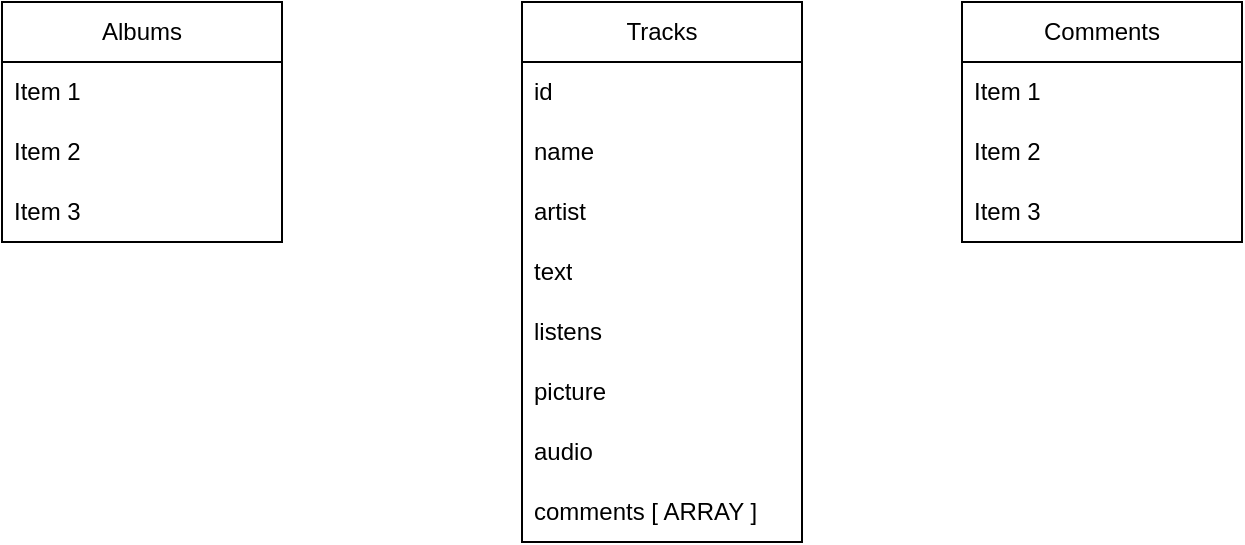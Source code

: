 <mxfile version="22.0.0" type="github">
  <diagram name="Страница — 1" id="BsvFJUhxQ8sqZDMopN1O">
    <mxGraphModel dx="1050" dy="542" grid="1" gridSize="10" guides="1" tooltips="1" connect="1" arrows="1" fold="1" page="1" pageScale="1" pageWidth="827" pageHeight="1169" math="0" shadow="0">
      <root>
        <mxCell id="0" />
        <mxCell id="1" parent="0" />
        <mxCell id="ULYyHdxNfxWxSipWL-FE-1" value="Tracks" style="swimlane;fontStyle=0;childLayout=stackLayout;horizontal=1;startSize=30;horizontalStack=0;resizeParent=1;resizeParentMax=0;resizeLast=0;collapsible=1;marginBottom=0;whiteSpace=wrap;html=1;" vertex="1" parent="1">
          <mxGeometry x="340" y="220" width="140" height="270" as="geometry" />
        </mxCell>
        <mxCell id="ULYyHdxNfxWxSipWL-FE-2" value="id" style="text;strokeColor=none;fillColor=none;align=left;verticalAlign=middle;spacingLeft=4;spacingRight=4;overflow=hidden;points=[[0,0.5],[1,0.5]];portConstraint=eastwest;rotatable=0;whiteSpace=wrap;html=1;" vertex="1" parent="ULYyHdxNfxWxSipWL-FE-1">
          <mxGeometry y="30" width="140" height="30" as="geometry" />
        </mxCell>
        <mxCell id="ULYyHdxNfxWxSipWL-FE-3" value="name" style="text;strokeColor=none;fillColor=none;align=left;verticalAlign=middle;spacingLeft=4;spacingRight=4;overflow=hidden;points=[[0,0.5],[1,0.5]];portConstraint=eastwest;rotatable=0;whiteSpace=wrap;html=1;" vertex="1" parent="ULYyHdxNfxWxSipWL-FE-1">
          <mxGeometry y="60" width="140" height="30" as="geometry" />
        </mxCell>
        <mxCell id="ULYyHdxNfxWxSipWL-FE-4" value="artist" style="text;strokeColor=none;fillColor=none;align=left;verticalAlign=middle;spacingLeft=4;spacingRight=4;overflow=hidden;points=[[0,0.5],[1,0.5]];portConstraint=eastwest;rotatable=0;whiteSpace=wrap;html=1;" vertex="1" parent="ULYyHdxNfxWxSipWL-FE-1">
          <mxGeometry y="90" width="140" height="30" as="geometry" />
        </mxCell>
        <mxCell id="ULYyHdxNfxWxSipWL-FE-13" value="text" style="text;strokeColor=none;fillColor=none;align=left;verticalAlign=middle;spacingLeft=4;spacingRight=4;overflow=hidden;points=[[0,0.5],[1,0.5]];portConstraint=eastwest;rotatable=0;whiteSpace=wrap;html=1;" vertex="1" parent="ULYyHdxNfxWxSipWL-FE-1">
          <mxGeometry y="120" width="140" height="30" as="geometry" />
        </mxCell>
        <mxCell id="ULYyHdxNfxWxSipWL-FE-15" value="listens" style="text;strokeColor=none;fillColor=none;align=left;verticalAlign=middle;spacingLeft=4;spacingRight=4;overflow=hidden;points=[[0,0.5],[1,0.5]];portConstraint=eastwest;rotatable=0;whiteSpace=wrap;html=1;" vertex="1" parent="ULYyHdxNfxWxSipWL-FE-1">
          <mxGeometry y="150" width="140" height="30" as="geometry" />
        </mxCell>
        <mxCell id="ULYyHdxNfxWxSipWL-FE-14" value="picture" style="text;strokeColor=none;fillColor=none;align=left;verticalAlign=middle;spacingLeft=4;spacingRight=4;overflow=hidden;points=[[0,0.5],[1,0.5]];portConstraint=eastwest;rotatable=0;whiteSpace=wrap;html=1;" vertex="1" parent="ULYyHdxNfxWxSipWL-FE-1">
          <mxGeometry y="180" width="140" height="30" as="geometry" />
        </mxCell>
        <mxCell id="ULYyHdxNfxWxSipWL-FE-16" value="audio" style="text;strokeColor=none;fillColor=none;align=left;verticalAlign=middle;spacingLeft=4;spacingRight=4;overflow=hidden;points=[[0,0.5],[1,0.5]];portConstraint=eastwest;rotatable=0;whiteSpace=wrap;html=1;" vertex="1" parent="ULYyHdxNfxWxSipWL-FE-1">
          <mxGeometry y="210" width="140" height="30" as="geometry" />
        </mxCell>
        <mxCell id="ULYyHdxNfxWxSipWL-FE-17" value="comments [ ARRAY ]" style="text;strokeColor=none;fillColor=none;align=left;verticalAlign=middle;spacingLeft=4;spacingRight=4;overflow=hidden;points=[[0,0.5],[1,0.5]];portConstraint=eastwest;rotatable=0;whiteSpace=wrap;html=1;" vertex="1" parent="ULYyHdxNfxWxSipWL-FE-1">
          <mxGeometry y="240" width="140" height="30" as="geometry" />
        </mxCell>
        <mxCell id="ULYyHdxNfxWxSipWL-FE-5" value="Albums" style="swimlane;fontStyle=0;childLayout=stackLayout;horizontal=1;startSize=30;horizontalStack=0;resizeParent=1;resizeParentMax=0;resizeLast=0;collapsible=1;marginBottom=0;whiteSpace=wrap;html=1;" vertex="1" parent="1">
          <mxGeometry x="80" y="220" width="140" height="120" as="geometry" />
        </mxCell>
        <mxCell id="ULYyHdxNfxWxSipWL-FE-6" value="Item 1" style="text;strokeColor=none;fillColor=none;align=left;verticalAlign=middle;spacingLeft=4;spacingRight=4;overflow=hidden;points=[[0,0.5],[1,0.5]];portConstraint=eastwest;rotatable=0;whiteSpace=wrap;html=1;" vertex="1" parent="ULYyHdxNfxWxSipWL-FE-5">
          <mxGeometry y="30" width="140" height="30" as="geometry" />
        </mxCell>
        <mxCell id="ULYyHdxNfxWxSipWL-FE-7" value="Item 2" style="text;strokeColor=none;fillColor=none;align=left;verticalAlign=middle;spacingLeft=4;spacingRight=4;overflow=hidden;points=[[0,0.5],[1,0.5]];portConstraint=eastwest;rotatable=0;whiteSpace=wrap;html=1;" vertex="1" parent="ULYyHdxNfxWxSipWL-FE-5">
          <mxGeometry y="60" width="140" height="30" as="geometry" />
        </mxCell>
        <mxCell id="ULYyHdxNfxWxSipWL-FE-8" value="Item 3" style="text;strokeColor=none;fillColor=none;align=left;verticalAlign=middle;spacingLeft=4;spacingRight=4;overflow=hidden;points=[[0,0.5],[1,0.5]];portConstraint=eastwest;rotatable=0;whiteSpace=wrap;html=1;" vertex="1" parent="ULYyHdxNfxWxSipWL-FE-5">
          <mxGeometry y="90" width="140" height="30" as="geometry" />
        </mxCell>
        <mxCell id="ULYyHdxNfxWxSipWL-FE-9" value="Comments" style="swimlane;fontStyle=0;childLayout=stackLayout;horizontal=1;startSize=30;horizontalStack=0;resizeParent=1;resizeParentMax=0;resizeLast=0;collapsible=1;marginBottom=0;whiteSpace=wrap;html=1;" vertex="1" parent="1">
          <mxGeometry x="560" y="220" width="140" height="120" as="geometry" />
        </mxCell>
        <mxCell id="ULYyHdxNfxWxSipWL-FE-10" value="Item 1" style="text;strokeColor=none;fillColor=none;align=left;verticalAlign=middle;spacingLeft=4;spacingRight=4;overflow=hidden;points=[[0,0.5],[1,0.5]];portConstraint=eastwest;rotatable=0;whiteSpace=wrap;html=1;" vertex="1" parent="ULYyHdxNfxWxSipWL-FE-9">
          <mxGeometry y="30" width="140" height="30" as="geometry" />
        </mxCell>
        <mxCell id="ULYyHdxNfxWxSipWL-FE-11" value="Item 2" style="text;strokeColor=none;fillColor=none;align=left;verticalAlign=middle;spacingLeft=4;spacingRight=4;overflow=hidden;points=[[0,0.5],[1,0.5]];portConstraint=eastwest;rotatable=0;whiteSpace=wrap;html=1;" vertex="1" parent="ULYyHdxNfxWxSipWL-FE-9">
          <mxGeometry y="60" width="140" height="30" as="geometry" />
        </mxCell>
        <mxCell id="ULYyHdxNfxWxSipWL-FE-12" value="Item 3" style="text;strokeColor=none;fillColor=none;align=left;verticalAlign=middle;spacingLeft=4;spacingRight=4;overflow=hidden;points=[[0,0.5],[1,0.5]];portConstraint=eastwest;rotatable=0;whiteSpace=wrap;html=1;" vertex="1" parent="ULYyHdxNfxWxSipWL-FE-9">
          <mxGeometry y="90" width="140" height="30" as="geometry" />
        </mxCell>
      </root>
    </mxGraphModel>
  </diagram>
</mxfile>
